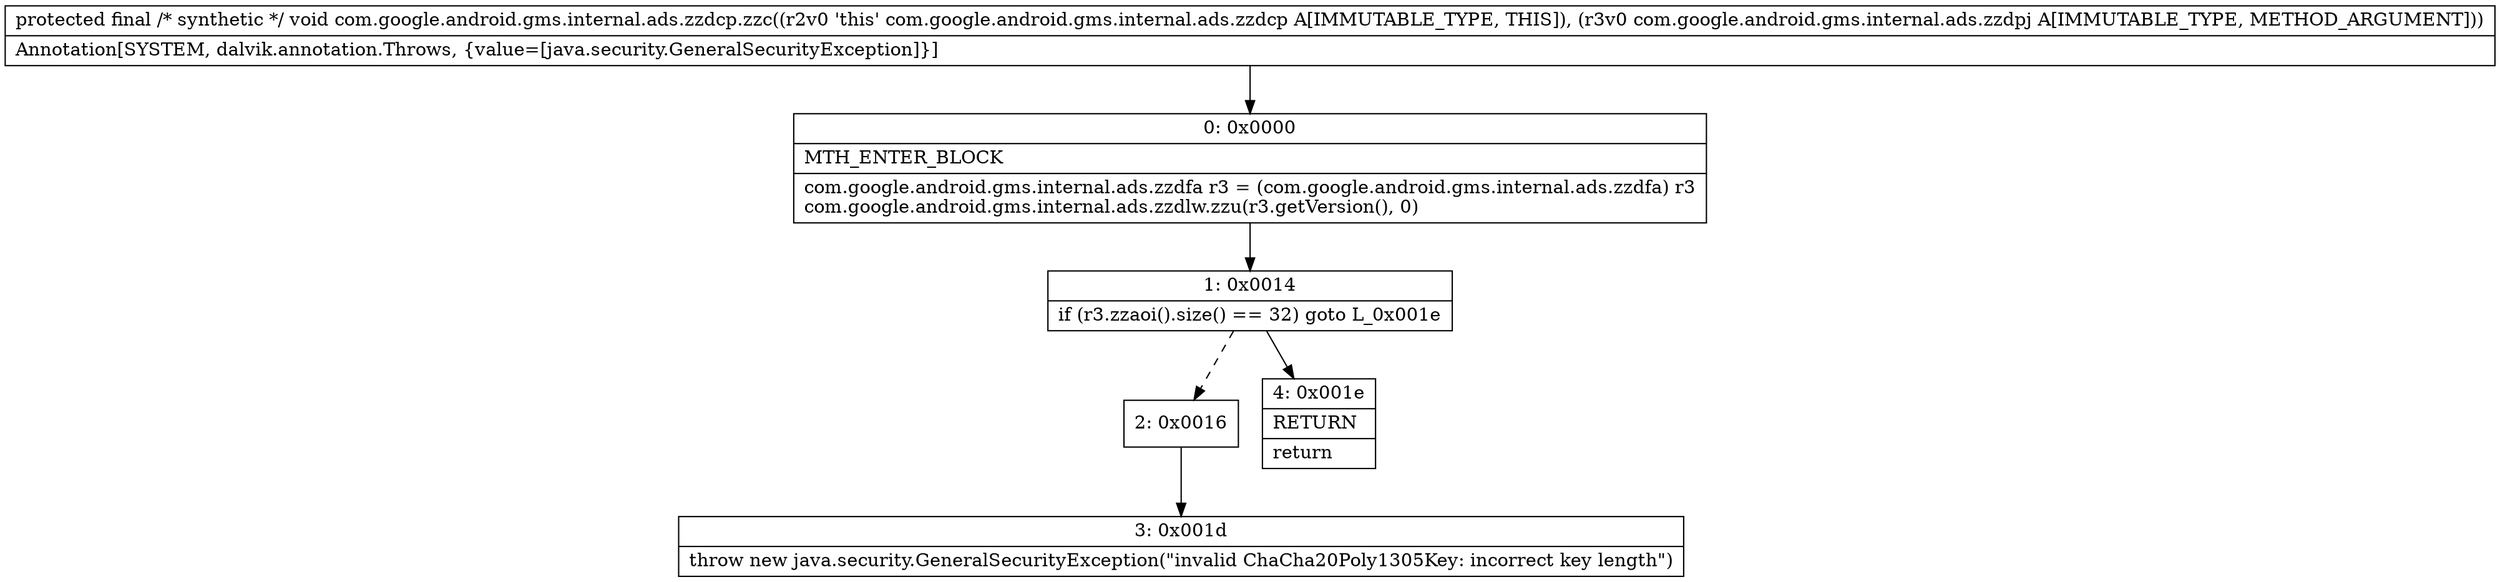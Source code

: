 digraph "CFG forcom.google.android.gms.internal.ads.zzdcp.zzc(Lcom\/google\/android\/gms\/internal\/ads\/zzdpj;)V" {
Node_0 [shape=record,label="{0\:\ 0x0000|MTH_ENTER_BLOCK\l|com.google.android.gms.internal.ads.zzdfa r3 = (com.google.android.gms.internal.ads.zzdfa) r3\lcom.google.android.gms.internal.ads.zzdlw.zzu(r3.getVersion(), 0)\l}"];
Node_1 [shape=record,label="{1\:\ 0x0014|if (r3.zzaoi().size() == 32) goto L_0x001e\l}"];
Node_2 [shape=record,label="{2\:\ 0x0016}"];
Node_3 [shape=record,label="{3\:\ 0x001d|throw new java.security.GeneralSecurityException(\"invalid ChaCha20Poly1305Key: incorrect key length\")\l}"];
Node_4 [shape=record,label="{4\:\ 0x001e|RETURN\l|return\l}"];
MethodNode[shape=record,label="{protected final \/* synthetic *\/ void com.google.android.gms.internal.ads.zzdcp.zzc((r2v0 'this' com.google.android.gms.internal.ads.zzdcp A[IMMUTABLE_TYPE, THIS]), (r3v0 com.google.android.gms.internal.ads.zzdpj A[IMMUTABLE_TYPE, METHOD_ARGUMENT]))  | Annotation[SYSTEM, dalvik.annotation.Throws, \{value=[java.security.GeneralSecurityException]\}]\l}"];
MethodNode -> Node_0;
Node_0 -> Node_1;
Node_1 -> Node_2[style=dashed];
Node_1 -> Node_4;
Node_2 -> Node_3;
}

